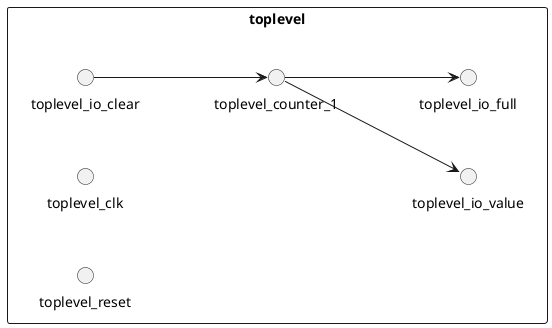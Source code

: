 @startuml
left to right direction
rectangle toplevel{
()toplevel_io_clear
()toplevel_io_value
()toplevel_io_full
()toplevel_counter_1
()toplevel_clk
()toplevel_reset
}
toplevel_counter_1-->toplevel_io_value
toplevel_counter_1-->toplevel_io_full
toplevel_io_clear-->toplevel_counter_1
@enduml